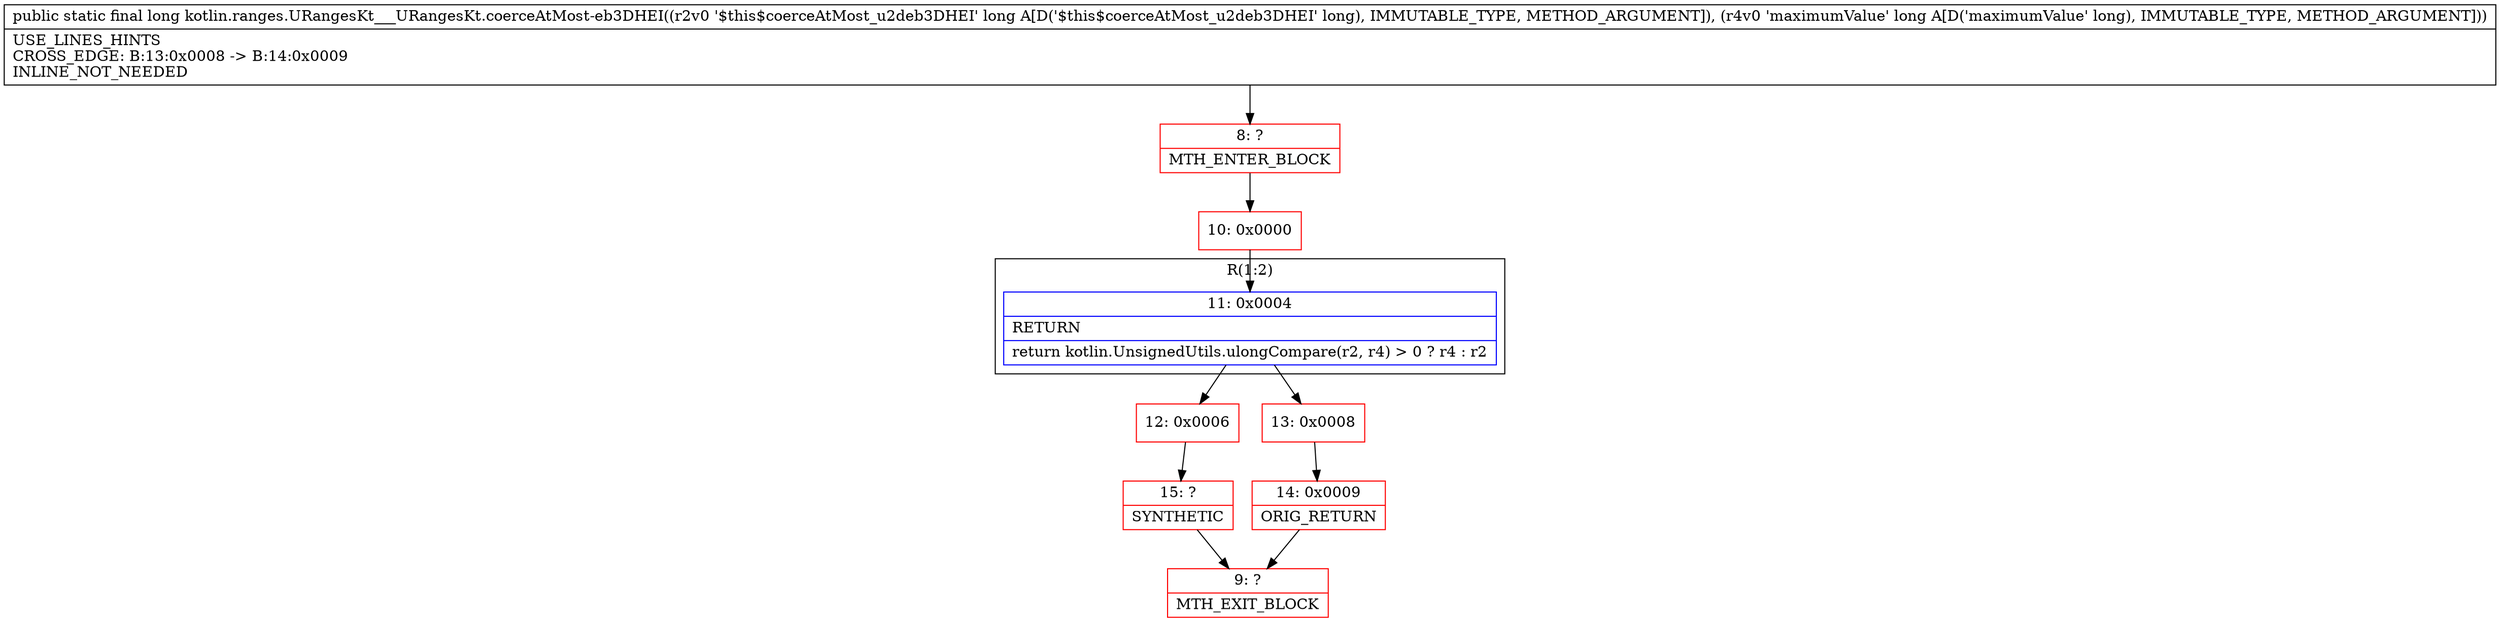 digraph "CFG forkotlin.ranges.URangesKt___URangesKt.coerceAtMost\-eb3DHEI(JJ)J" {
subgraph cluster_Region_1799372703 {
label = "R(1:2)";
node [shape=record,color=blue];
Node_11 [shape=record,label="{11\:\ 0x0004|RETURN\l|return kotlin.UnsignedUtils.ulongCompare(r2, r4) \> 0 ? r4 : r2\l}"];
}
Node_8 [shape=record,color=red,label="{8\:\ ?|MTH_ENTER_BLOCK\l}"];
Node_10 [shape=record,color=red,label="{10\:\ 0x0000}"];
Node_12 [shape=record,color=red,label="{12\:\ 0x0006}"];
Node_15 [shape=record,color=red,label="{15\:\ ?|SYNTHETIC\l}"];
Node_9 [shape=record,color=red,label="{9\:\ ?|MTH_EXIT_BLOCK\l}"];
Node_13 [shape=record,color=red,label="{13\:\ 0x0008}"];
Node_14 [shape=record,color=red,label="{14\:\ 0x0009|ORIG_RETURN\l}"];
MethodNode[shape=record,label="{public static final long kotlin.ranges.URangesKt___URangesKt.coerceAtMost\-eb3DHEI((r2v0 '$this$coerceAtMost_u2deb3DHEI' long A[D('$this$coerceAtMost_u2deb3DHEI' long), IMMUTABLE_TYPE, METHOD_ARGUMENT]), (r4v0 'maximumValue' long A[D('maximumValue' long), IMMUTABLE_TYPE, METHOD_ARGUMENT]))  | USE_LINES_HINTS\lCROSS_EDGE: B:13:0x0008 \-\> B:14:0x0009\lINLINE_NOT_NEEDED\l}"];
MethodNode -> Node_8;Node_11 -> Node_12;
Node_11 -> Node_13;
Node_8 -> Node_10;
Node_10 -> Node_11;
Node_12 -> Node_15;
Node_15 -> Node_9;
Node_13 -> Node_14;
Node_14 -> Node_9;
}

